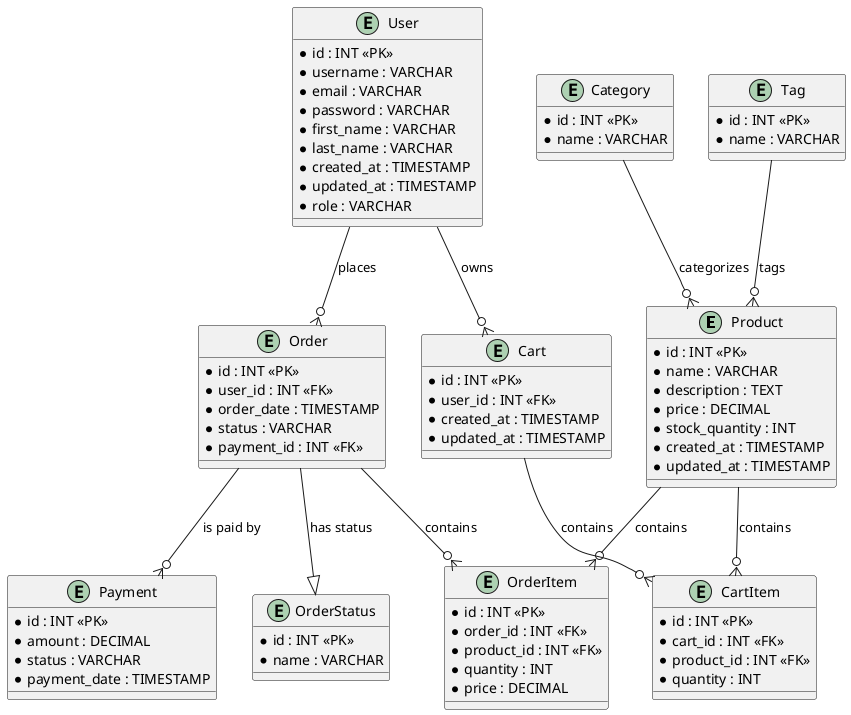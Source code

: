 @startuml
entity "Product" {
  * id : INT <<PK>>
  * name : VARCHAR
  * description : TEXT
  * price : DECIMAL
  * stock_quantity : INT
  * created_at : TIMESTAMP
  * updated_at : TIMESTAMP
}

entity "Category" {
  * id : INT <<PK>>
  * name : VARCHAR
}

entity "Tag" {
  * id : INT <<PK>>
  * name : VARCHAR
}

entity "User" {
  * id : INT <<PK>>
  * username : VARCHAR
  * email : VARCHAR
  * password : VARCHAR
  * first_name : VARCHAR
  * last_name : VARCHAR
  * created_at : TIMESTAMP
  * updated_at : TIMESTAMP
  * role : VARCHAR
}

entity "Cart" {
  * id : INT <<PK>>
  * user_id : INT <<FK>>
  * created_at : TIMESTAMP
  * updated_at : TIMESTAMP
}

entity "CartItem" {
  * id : INT <<PK>>
  * cart_id : INT <<FK>>
  * product_id : INT <<FK>>
  * quantity : INT
}

entity "Order" {
  * id : INT <<PK>>
  * user_id : INT <<FK>>
  * order_date : TIMESTAMP
  * status : VARCHAR
  * payment_id : INT <<FK>>
}

entity "OrderItem" {
  * id : INT <<PK>>
  * order_id : INT <<FK>>
  * product_id : INT <<FK>>
  * quantity : INT
  * price : DECIMAL
}

entity "Payment" {
  * id : INT <<PK>>
  * amount : DECIMAL
  * status : VARCHAR
  * payment_date : TIMESTAMP
}

entity "OrderStatus" {
  * id : INT <<PK>>
  * name : VARCHAR
}

Product --o{ CartItem : contains
Product --o{ OrderItem : contains
User --o{ Cart : owns
User --o{ Order : places
Cart --o{ CartItem : contains
Order --o{ OrderItem : contains
Order --|> OrderStatus : "has status"
Order --o{ Payment : "is paid by"
Category --o{ Product : "categorizes"
Tag --o{ Product : "tags"
@enduml